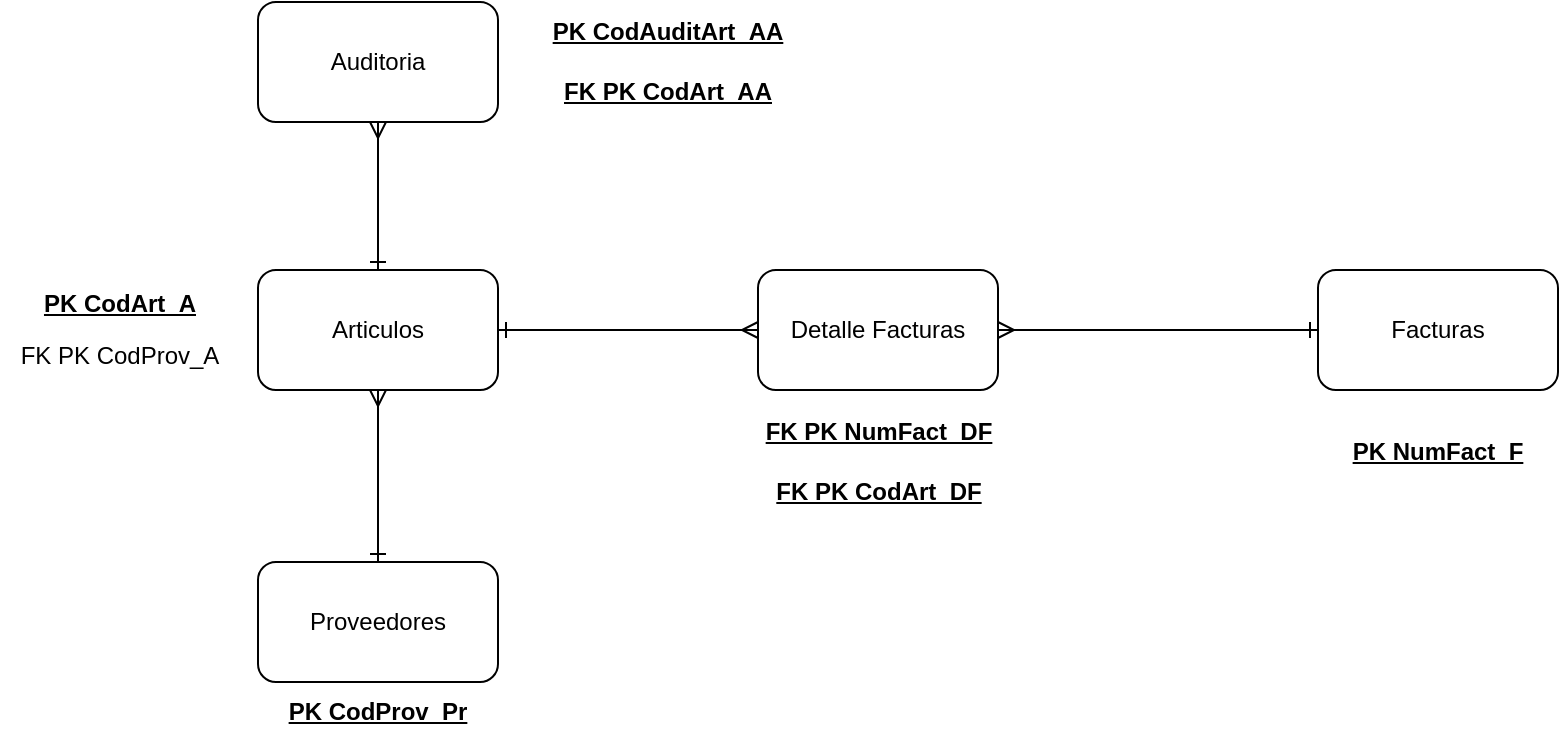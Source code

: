 <mxfile version="20.5.1" type="device"><diagram id="R2lEEEUBdFMjLlhIrx00" name="Page-1"><mxGraphModel dx="1422" dy="762" grid="1" gridSize="10" guides="1" tooltips="1" connect="1" arrows="1" fold="1" page="1" pageScale="1" pageWidth="850" pageHeight="1100" math="0" shadow="0" extFonts="Permanent Marker^https://fonts.googleapis.com/css?family=Permanent+Marker"><root><mxCell id="0"/><mxCell id="1" parent="0"/><mxCell id="C-vyLk0tnHw3VtMMgP7b-1" value="" style="edgeStyle=entityRelationEdgeStyle;endArrow=ERmany;startArrow=ERone;endFill=0;startFill=0;exitX=0;exitY=0.5;exitDx=0;exitDy=0;" parent="1" source="gPSoWCaR0RCZLdOfPFjO-4" target="gPSoWCaR0RCZLdOfPFjO-1" edge="1"><mxGeometry width="100" height="100" relative="1" as="geometry"><mxPoint x="419" y="842" as="sourcePoint"/><mxPoint x="529" y="317" as="targetPoint"/></mxGeometry></mxCell><mxCell id="C-vyLk0tnHw3VtMMgP7b-12" value="" style="edgeStyle=entityRelationEdgeStyle;endArrow=ERmany;startArrow=ERone;endFill=0;startFill=0;" parent="1" source="gPSoWCaR0RCZLdOfPFjO-2" target="gPSoWCaR0RCZLdOfPFjO-1" edge="1"><mxGeometry width="100" height="100" relative="1" as="geometry"><mxPoint x="479" y="302" as="sourcePoint"/><mxPoint x="539" y="327" as="targetPoint"/></mxGeometry></mxCell><mxCell id="gPSoWCaR0RCZLdOfPFjO-1" value="Detalle Facturas" style="rounded=1;whiteSpace=wrap;html=1;" parent="1" vertex="1"><mxGeometry x="389" y="172" width="120" height="60" as="geometry"/></mxCell><mxCell id="gPSoWCaR0RCZLdOfPFjO-2" value="Articulos" style="rounded=1;whiteSpace=wrap;html=1;" parent="1" vertex="1"><mxGeometry x="139" y="172" width="120" height="60" as="geometry"/></mxCell><mxCell id="gPSoWCaR0RCZLdOfPFjO-3" value="Proveedores" style="rounded=1;whiteSpace=wrap;html=1;" parent="1" vertex="1"><mxGeometry x="139" y="318" width="120" height="60" as="geometry"/></mxCell><mxCell id="gPSoWCaR0RCZLdOfPFjO-4" value="Facturas" style="rounded=1;whiteSpace=wrap;html=1;" parent="1" vertex="1"><mxGeometry x="669" y="172" width="120" height="60" as="geometry"/></mxCell><mxCell id="gPSoWCaR0RCZLdOfPFjO-11" style="edgeStyle=orthogonalEdgeStyle;rounded=0;orthogonalLoop=1;jettySize=auto;html=1;startArrow=ERone;startFill=0;endArrow=ERmany;endFill=0;exitX=0.5;exitY=0;exitDx=0;exitDy=0;entryX=0.5;entryY=1;entryDx=0;entryDy=0;" parent="1" source="gPSoWCaR0RCZLdOfPFjO-2" target="gPSoWCaR0RCZLdOfPFjO-5" edge="1"><mxGeometry relative="1" as="geometry"><mxPoint x="230" y="118" as="targetPoint"/></mxGeometry></mxCell><mxCell id="gPSoWCaR0RCZLdOfPFjO-5" value="Auditoria" style="rounded=1;whiteSpace=wrap;html=1;" parent="1" vertex="1"><mxGeometry x="139" y="38" width="120" height="60" as="geometry"/></mxCell><mxCell id="gPSoWCaR0RCZLdOfPFjO-9" value="" style="endArrow=ERmany;html=1;rounded=0;exitX=0.5;exitY=0;exitDx=0;exitDy=0;entryX=0.5;entryY=1;entryDx=0;entryDy=0;endFill=0;startArrow=ERone;startFill=0;" parent="1" source="gPSoWCaR0RCZLdOfPFjO-3" target="gPSoWCaR0RCZLdOfPFjO-2" edge="1"><mxGeometry width="50" height="50" relative="1" as="geometry"><mxPoint x="699" y="358" as="sourcePoint"/><mxPoint x="749" y="308" as="targetPoint"/></mxGeometry></mxCell><mxCell id="gPSoWCaR0RCZLdOfPFjO-12" value="PK CodProv_Pr" style="text;html=1;strokeColor=none;fillColor=none;align=center;verticalAlign=middle;whiteSpace=wrap;rounded=0;fontStyle=5" parent="1" vertex="1"><mxGeometry x="129" y="378" width="140" height="30" as="geometry"/></mxCell><mxCell id="gPSoWCaR0RCZLdOfPFjO-13" value="PK&amp;nbsp;CodArt_A" style="text;html=1;strokeColor=none;fillColor=none;align=center;verticalAlign=middle;whiteSpace=wrap;rounded=0;fontStyle=5" parent="1" vertex="1"><mxGeometry x="25" y="174" width="90" height="30" as="geometry"/></mxCell><mxCell id="gPSoWCaR0RCZLdOfPFjO-14" value="FK PK CodProv_A" style="text;html=1;strokeColor=none;fillColor=none;align=center;verticalAlign=middle;whiteSpace=wrap;rounded=0;fontStyle=0" parent="1" vertex="1"><mxGeometry x="10" y="202" width="120" height="25" as="geometry"/></mxCell><mxCell id="gPSoWCaR0RCZLdOfPFjO-15" value="PK NumFact_F" style="text;html=1;strokeColor=none;fillColor=none;align=center;verticalAlign=middle;whiteSpace=wrap;rounded=0;fontStyle=5" parent="1" vertex="1"><mxGeometry x="669" y="248" width="120" height="30" as="geometry"/></mxCell><mxCell id="gPSoWCaR0RCZLdOfPFjO-16" value="FK PK NumFact_DF" style="text;html=1;strokeColor=none;fillColor=none;align=center;verticalAlign=middle;whiteSpace=wrap;rounded=0;fontStyle=5" parent="1" vertex="1"><mxGeometry x="373.5" y="238" width="151" height="30" as="geometry"/></mxCell><mxCell id="gPSoWCaR0RCZLdOfPFjO-17" value="FK PK CodArt_DF" style="text;html=1;strokeColor=none;fillColor=none;align=center;verticalAlign=middle;whiteSpace=wrap;rounded=0;fontStyle=5" parent="1" vertex="1"><mxGeometry x="381.5" y="268" width="135" height="30" as="geometry"/></mxCell><mxCell id="gPSoWCaR0RCZLdOfPFjO-18" value="PK CodAuditArt_AA" style="text;html=1;strokeColor=none;fillColor=none;align=center;verticalAlign=middle;whiteSpace=wrap;rounded=0;fontStyle=5" parent="1" vertex="1"><mxGeometry x="269" y="38" width="150" height="30" as="geometry"/></mxCell><mxCell id="gPSoWCaR0RCZLdOfPFjO-19" value="FK PK CodArt_AA" style="text;html=1;strokeColor=none;fillColor=none;align=center;verticalAlign=middle;whiteSpace=wrap;rounded=0;fontStyle=5" parent="1" vertex="1"><mxGeometry x="284" y="68" width="120" height="30" as="geometry"/></mxCell></root></mxGraphModel></diagram></mxfile>
